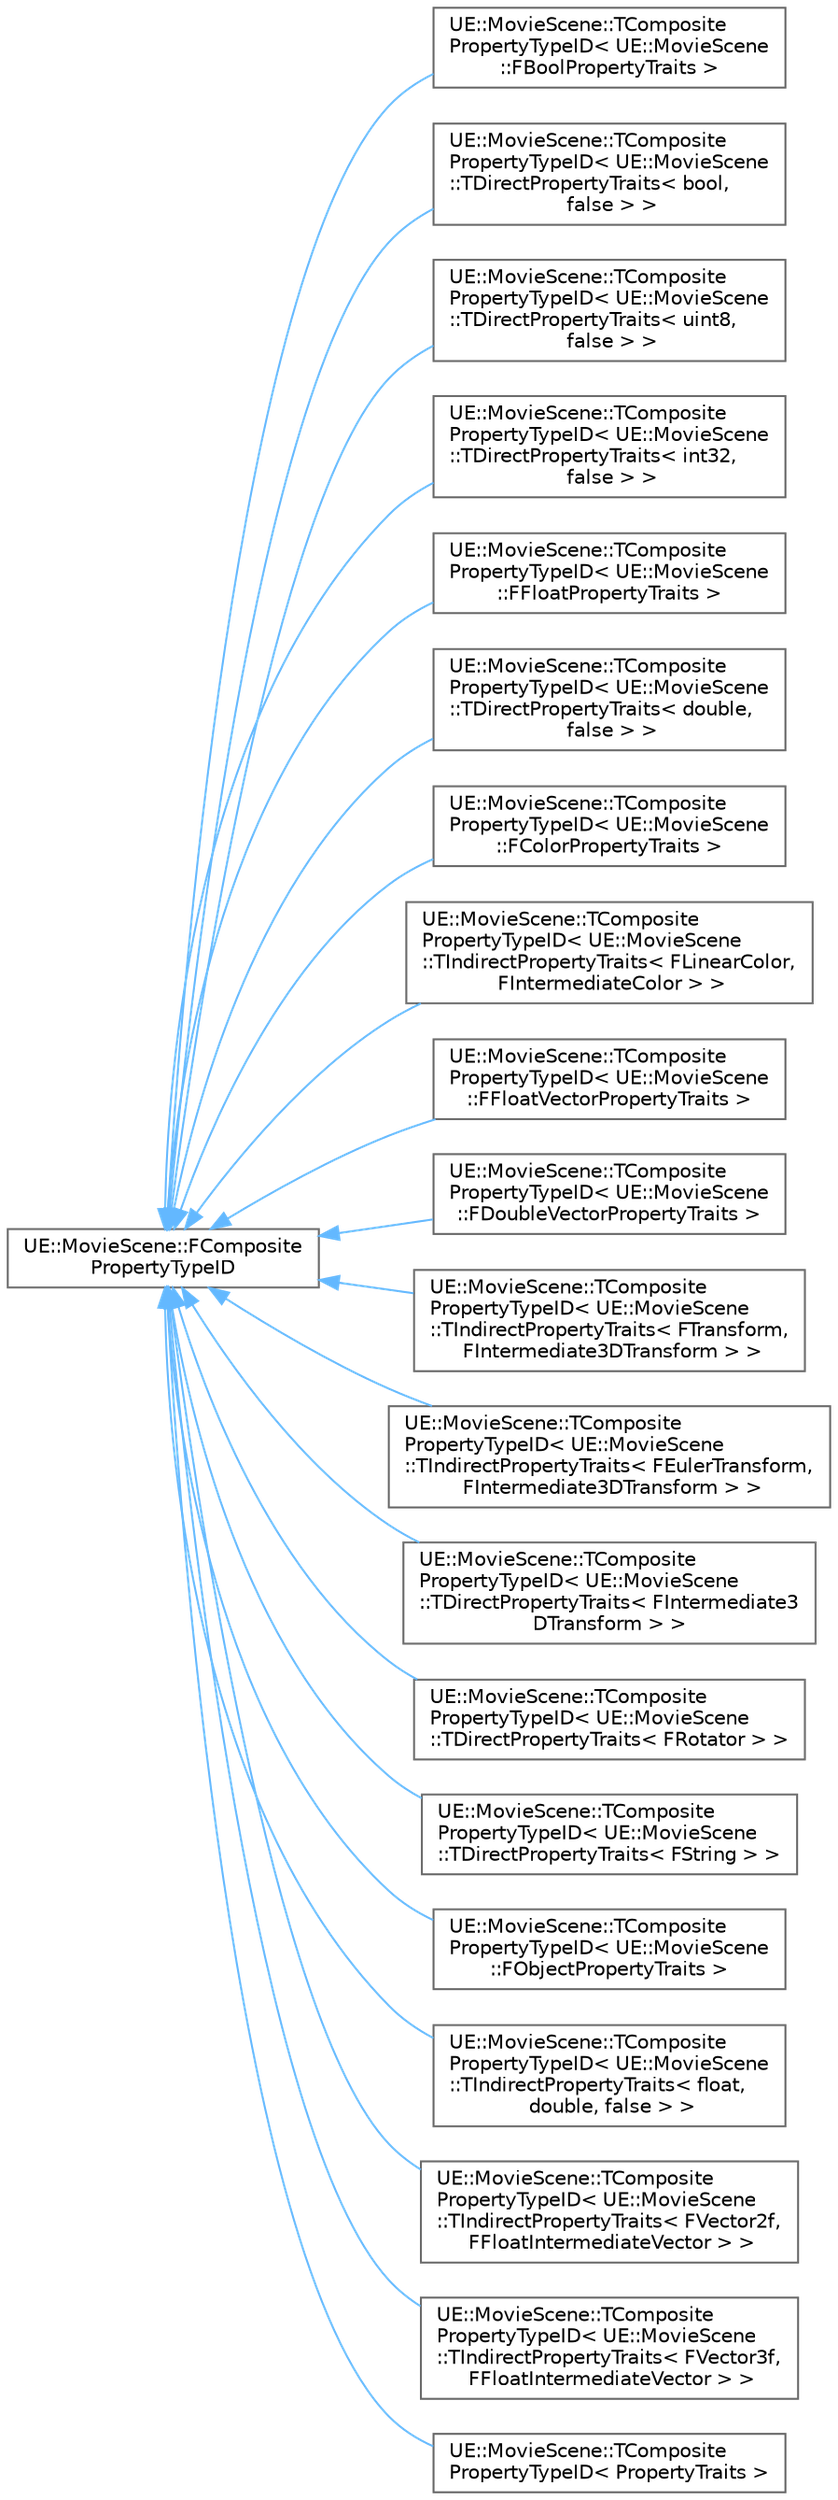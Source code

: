 digraph "Graphical Class Hierarchy"
{
 // INTERACTIVE_SVG=YES
 // LATEX_PDF_SIZE
  bgcolor="transparent";
  edge [fontname=Helvetica,fontsize=10,labelfontname=Helvetica,labelfontsize=10];
  node [fontname=Helvetica,fontsize=10,shape=box,height=0.2,width=0.4];
  rankdir="LR";
  Node0 [id="Node000000",label="UE::MovieScene::FComposite\lPropertyTypeID",height=0.2,width=0.4,color="grey40", fillcolor="white", style="filled",URL="$d6/d23/structUE_1_1MovieScene_1_1FCompositePropertyTypeID.html",tooltip=" "];
  Node0 -> Node1 [id="edge9514_Node000000_Node000001",dir="back",color="steelblue1",style="solid",tooltip=" "];
  Node1 [id="Node000001",label="UE::MovieScene::TComposite\lPropertyTypeID\< UE::MovieScene\l::FBoolPropertyTraits \>",height=0.2,width=0.4,color="grey40", fillcolor="white", style="filled",URL="$d1/d37/structUE_1_1MovieScene_1_1TCompositePropertyTypeID.html",tooltip=" "];
  Node0 -> Node2 [id="edge9515_Node000000_Node000002",dir="back",color="steelblue1",style="solid",tooltip=" "];
  Node2 [id="Node000002",label="UE::MovieScene::TComposite\lPropertyTypeID\< UE::MovieScene\l::TDirectPropertyTraits\< bool,\l false \> \>",height=0.2,width=0.4,color="grey40", fillcolor="white", style="filled",URL="$d1/d37/structUE_1_1MovieScene_1_1TCompositePropertyTypeID.html",tooltip=" "];
  Node0 -> Node3 [id="edge9516_Node000000_Node000003",dir="back",color="steelblue1",style="solid",tooltip=" "];
  Node3 [id="Node000003",label="UE::MovieScene::TComposite\lPropertyTypeID\< UE::MovieScene\l::TDirectPropertyTraits\< uint8,\l false \> \>",height=0.2,width=0.4,color="grey40", fillcolor="white", style="filled",URL="$d1/d37/structUE_1_1MovieScene_1_1TCompositePropertyTypeID.html",tooltip=" "];
  Node0 -> Node4 [id="edge9517_Node000000_Node000004",dir="back",color="steelblue1",style="solid",tooltip=" "];
  Node4 [id="Node000004",label="UE::MovieScene::TComposite\lPropertyTypeID\< UE::MovieScene\l::TDirectPropertyTraits\< int32,\l false \> \>",height=0.2,width=0.4,color="grey40", fillcolor="white", style="filled",URL="$d1/d37/structUE_1_1MovieScene_1_1TCompositePropertyTypeID.html",tooltip=" "];
  Node0 -> Node5 [id="edge9518_Node000000_Node000005",dir="back",color="steelblue1",style="solid",tooltip=" "];
  Node5 [id="Node000005",label="UE::MovieScene::TComposite\lPropertyTypeID\< UE::MovieScene\l::FFloatPropertyTraits \>",height=0.2,width=0.4,color="grey40", fillcolor="white", style="filled",URL="$d1/d37/structUE_1_1MovieScene_1_1TCompositePropertyTypeID.html",tooltip=" "];
  Node0 -> Node6 [id="edge9519_Node000000_Node000006",dir="back",color="steelblue1",style="solid",tooltip=" "];
  Node6 [id="Node000006",label="UE::MovieScene::TComposite\lPropertyTypeID\< UE::MovieScene\l::TDirectPropertyTraits\< double,\l false \> \>",height=0.2,width=0.4,color="grey40", fillcolor="white", style="filled",URL="$d1/d37/structUE_1_1MovieScene_1_1TCompositePropertyTypeID.html",tooltip=" "];
  Node0 -> Node7 [id="edge9520_Node000000_Node000007",dir="back",color="steelblue1",style="solid",tooltip=" "];
  Node7 [id="Node000007",label="UE::MovieScene::TComposite\lPropertyTypeID\< UE::MovieScene\l::FColorPropertyTraits \>",height=0.2,width=0.4,color="grey40", fillcolor="white", style="filled",URL="$d1/d37/structUE_1_1MovieScene_1_1TCompositePropertyTypeID.html",tooltip=" "];
  Node0 -> Node8 [id="edge9521_Node000000_Node000008",dir="back",color="steelblue1",style="solid",tooltip=" "];
  Node8 [id="Node000008",label="UE::MovieScene::TComposite\lPropertyTypeID\< UE::MovieScene\l::TIndirectPropertyTraits\< FLinearColor,\l FIntermediateColor \> \>",height=0.2,width=0.4,color="grey40", fillcolor="white", style="filled",URL="$d1/d37/structUE_1_1MovieScene_1_1TCompositePropertyTypeID.html",tooltip=" "];
  Node0 -> Node9 [id="edge9522_Node000000_Node000009",dir="back",color="steelblue1",style="solid",tooltip=" "];
  Node9 [id="Node000009",label="UE::MovieScene::TComposite\lPropertyTypeID\< UE::MovieScene\l::FFloatVectorPropertyTraits \>",height=0.2,width=0.4,color="grey40", fillcolor="white", style="filled",URL="$d1/d37/structUE_1_1MovieScene_1_1TCompositePropertyTypeID.html",tooltip=" "];
  Node0 -> Node10 [id="edge9523_Node000000_Node000010",dir="back",color="steelblue1",style="solid",tooltip=" "];
  Node10 [id="Node000010",label="UE::MovieScene::TComposite\lPropertyTypeID\< UE::MovieScene\l::FDoubleVectorPropertyTraits \>",height=0.2,width=0.4,color="grey40", fillcolor="white", style="filled",URL="$d1/d37/structUE_1_1MovieScene_1_1TCompositePropertyTypeID.html",tooltip=" "];
  Node0 -> Node11 [id="edge9524_Node000000_Node000011",dir="back",color="steelblue1",style="solid",tooltip=" "];
  Node11 [id="Node000011",label="UE::MovieScene::TComposite\lPropertyTypeID\< UE::MovieScene\l::TIndirectPropertyTraits\< FTransform,\l FIntermediate3DTransform \> \>",height=0.2,width=0.4,color="grey40", fillcolor="white", style="filled",URL="$d1/d37/structUE_1_1MovieScene_1_1TCompositePropertyTypeID.html",tooltip=" "];
  Node0 -> Node12 [id="edge9525_Node000000_Node000012",dir="back",color="steelblue1",style="solid",tooltip=" "];
  Node12 [id="Node000012",label="UE::MovieScene::TComposite\lPropertyTypeID\< UE::MovieScene\l::TIndirectPropertyTraits\< FEulerTransform,\l FIntermediate3DTransform \> \>",height=0.2,width=0.4,color="grey40", fillcolor="white", style="filled",URL="$d1/d37/structUE_1_1MovieScene_1_1TCompositePropertyTypeID.html",tooltip=" "];
  Node0 -> Node13 [id="edge9526_Node000000_Node000013",dir="back",color="steelblue1",style="solid",tooltip=" "];
  Node13 [id="Node000013",label="UE::MovieScene::TComposite\lPropertyTypeID\< UE::MovieScene\l::TDirectPropertyTraits\< FIntermediate3\lDTransform \> \>",height=0.2,width=0.4,color="grey40", fillcolor="white", style="filled",URL="$d1/d37/structUE_1_1MovieScene_1_1TCompositePropertyTypeID.html",tooltip=" "];
  Node0 -> Node14 [id="edge9527_Node000000_Node000014",dir="back",color="steelblue1",style="solid",tooltip=" "];
  Node14 [id="Node000014",label="UE::MovieScene::TComposite\lPropertyTypeID\< UE::MovieScene\l::TDirectPropertyTraits\< FRotator \> \>",height=0.2,width=0.4,color="grey40", fillcolor="white", style="filled",URL="$d1/d37/structUE_1_1MovieScene_1_1TCompositePropertyTypeID.html",tooltip=" "];
  Node0 -> Node15 [id="edge9528_Node000000_Node000015",dir="back",color="steelblue1",style="solid",tooltip=" "];
  Node15 [id="Node000015",label="UE::MovieScene::TComposite\lPropertyTypeID\< UE::MovieScene\l::TDirectPropertyTraits\< FString \> \>",height=0.2,width=0.4,color="grey40", fillcolor="white", style="filled",URL="$d1/d37/structUE_1_1MovieScene_1_1TCompositePropertyTypeID.html",tooltip=" "];
  Node0 -> Node16 [id="edge9529_Node000000_Node000016",dir="back",color="steelblue1",style="solid",tooltip=" "];
  Node16 [id="Node000016",label="UE::MovieScene::TComposite\lPropertyTypeID\< UE::MovieScene\l::FObjectPropertyTraits \>",height=0.2,width=0.4,color="grey40", fillcolor="white", style="filled",URL="$d1/d37/structUE_1_1MovieScene_1_1TCompositePropertyTypeID.html",tooltip=" "];
  Node0 -> Node17 [id="edge9530_Node000000_Node000017",dir="back",color="steelblue1",style="solid",tooltip=" "];
  Node17 [id="Node000017",label="UE::MovieScene::TComposite\lPropertyTypeID\< UE::MovieScene\l::TIndirectPropertyTraits\< float,\l double, false \> \>",height=0.2,width=0.4,color="grey40", fillcolor="white", style="filled",URL="$d1/d37/structUE_1_1MovieScene_1_1TCompositePropertyTypeID.html",tooltip=" "];
  Node0 -> Node18 [id="edge9531_Node000000_Node000018",dir="back",color="steelblue1",style="solid",tooltip=" "];
  Node18 [id="Node000018",label="UE::MovieScene::TComposite\lPropertyTypeID\< UE::MovieScene\l::TIndirectPropertyTraits\< FVector2f,\l FFloatIntermediateVector \> \>",height=0.2,width=0.4,color="grey40", fillcolor="white", style="filled",URL="$d1/d37/structUE_1_1MovieScene_1_1TCompositePropertyTypeID.html",tooltip=" "];
  Node0 -> Node19 [id="edge9532_Node000000_Node000019",dir="back",color="steelblue1",style="solid",tooltip=" "];
  Node19 [id="Node000019",label="UE::MovieScene::TComposite\lPropertyTypeID\< UE::MovieScene\l::TIndirectPropertyTraits\< FVector3f,\l FFloatIntermediateVector \> \>",height=0.2,width=0.4,color="grey40", fillcolor="white", style="filled",URL="$d1/d37/structUE_1_1MovieScene_1_1TCompositePropertyTypeID.html",tooltip=" "];
  Node0 -> Node20 [id="edge9533_Node000000_Node000020",dir="back",color="steelblue1",style="solid",tooltip=" "];
  Node20 [id="Node000020",label="UE::MovieScene::TComposite\lPropertyTypeID\< PropertyTraits \>",height=0.2,width=0.4,color="grey40", fillcolor="white", style="filled",URL="$d1/d37/structUE_1_1MovieScene_1_1TCompositePropertyTypeID.html",tooltip=" "];
}
